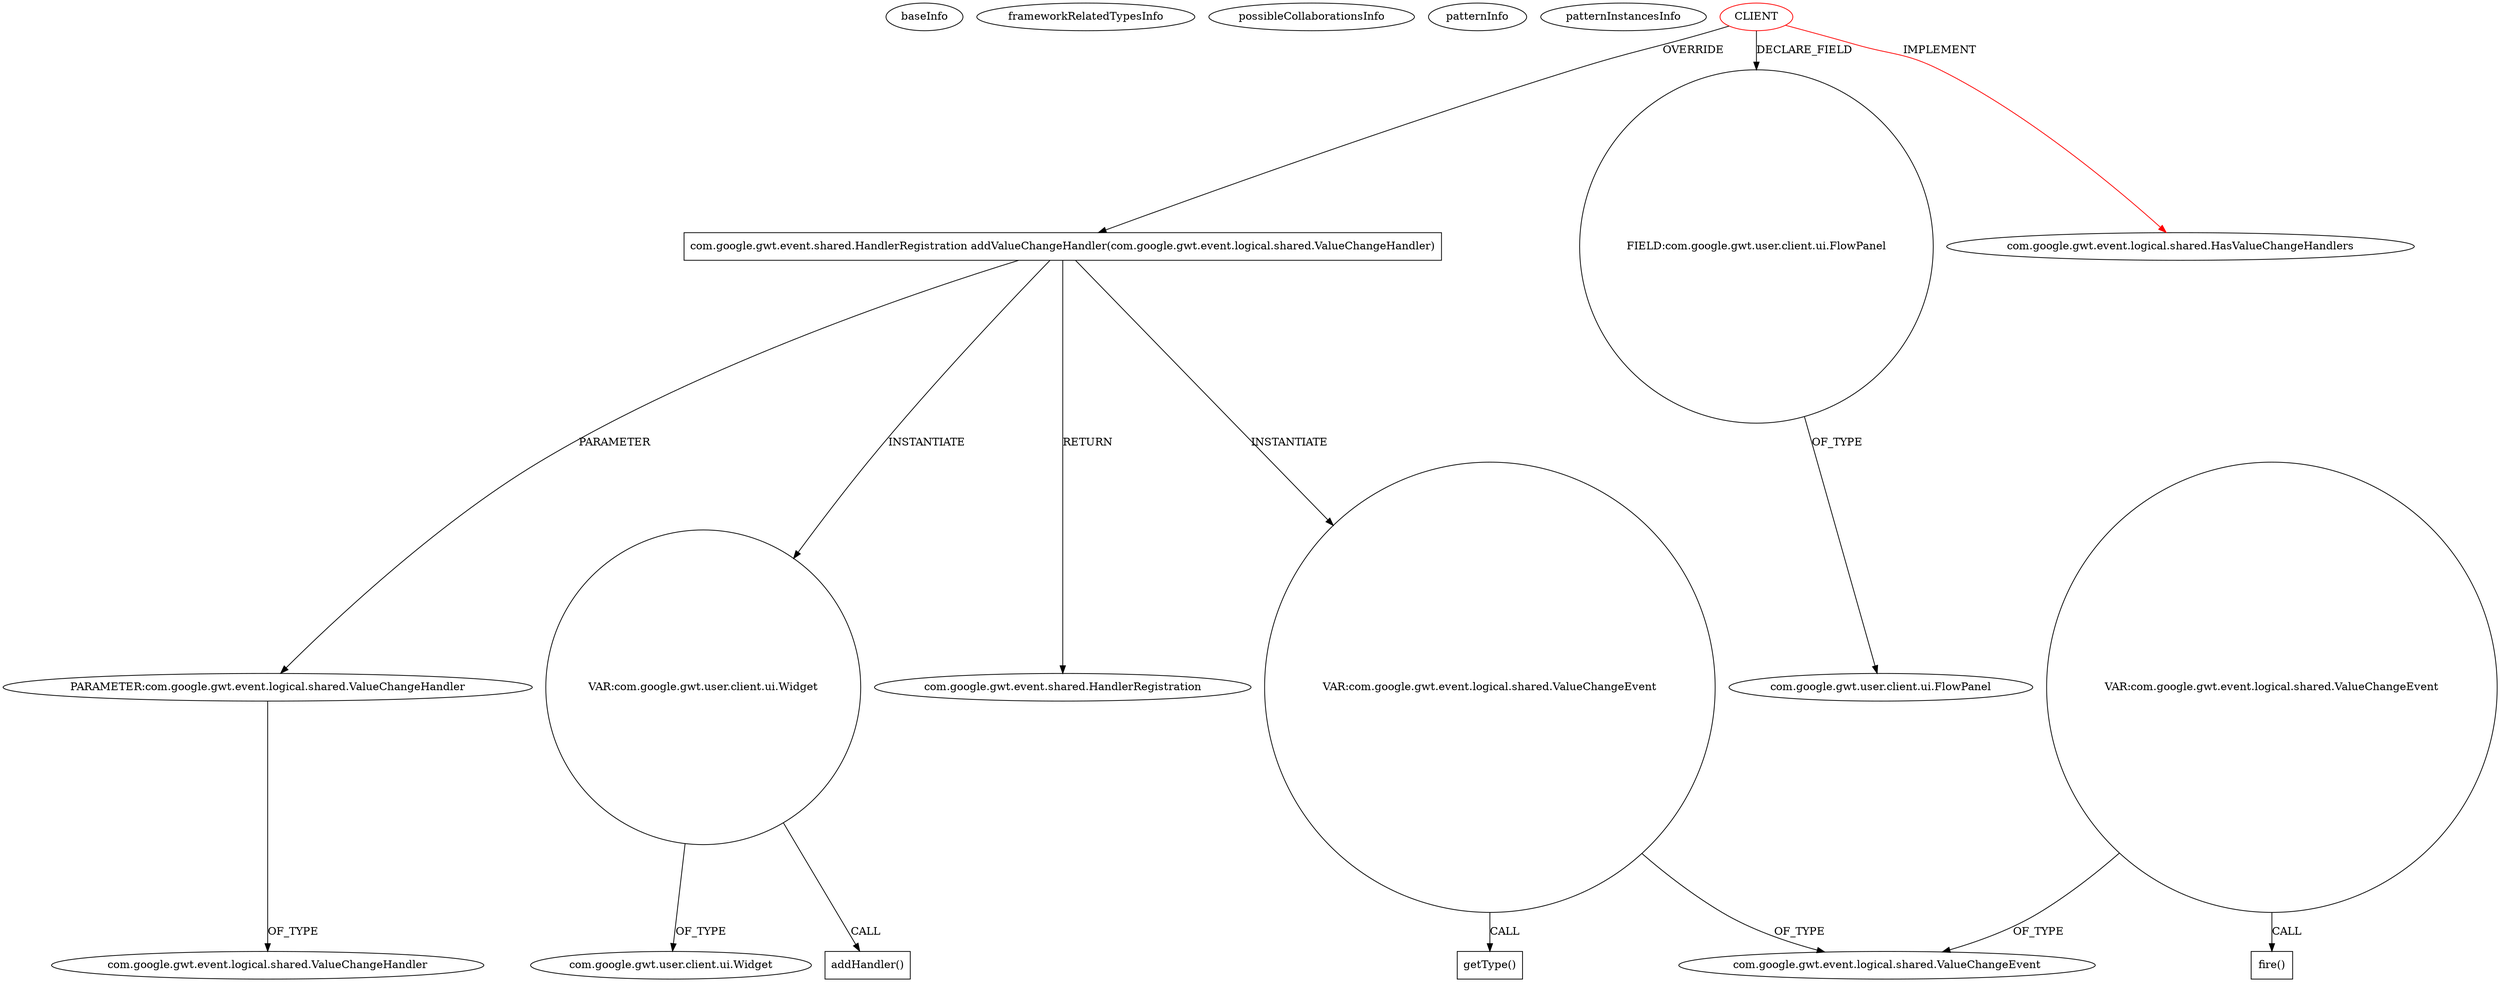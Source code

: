 digraph {
baseInfo[graphId=392,category="pattern",isAnonymous=false,possibleRelation=false]
frameworkRelatedTypesInfo[0="com.google.gwt.event.logical.shared.HasValueChangeHandlers"]
possibleCollaborationsInfo[]
patternInfo[frequency=2.0,patternRootClient=0]
patternInstancesInfo[0="lambourg-WebGallery~/lambourg-WebGallery/WebGallery-master/client/src/com/lambourg/webgallery/client/pictureview/SidePanel.java~SidePanel~3572",1="nextinterfaces-next~/nextinterfaces-next/next-master/src/next/i/view/widgets/XPicker.java~XPicker~4223"]
37[label="com.google.gwt.event.logical.shared.ValueChangeEvent",vertexType="FRAMEWORK_CLASS_TYPE",isFrameworkType=false]
35[label="VAR:com.google.gwt.event.logical.shared.ValueChangeEvent",vertexType="VARIABLE_EXPRESION",isFrameworkType=false,shape=circle]
36[label="getType()",vertexType="INSIDE_CALL",isFrameworkType=false,shape=box]
141[label="VAR:com.google.gwt.event.logical.shared.ValueChangeEvent",vertexType="VARIABLE_EXPRESION",isFrameworkType=false,shape=circle]
28[label="com.google.gwt.event.shared.HandlerRegistration addValueChangeHandler(com.google.gwt.event.logical.shared.ValueChangeHandler)",vertexType="OVERRIDING_METHOD_DECLARATION",isFrameworkType=false,shape=box]
0[label="CLIENT",vertexType="ROOT_CLIENT_CLASS_DECLARATION",isFrameworkType=false,color=red]
30[label="PARAMETER:com.google.gwt.event.logical.shared.ValueChangeHandler",vertexType="PARAMETER_DECLARATION",isFrameworkType=false]
7[label="FIELD:com.google.gwt.user.client.ui.FlowPanel",vertexType="FIELD_DECLARATION",isFrameworkType=false,shape=circle]
31[label="com.google.gwt.event.logical.shared.ValueChangeHandler",vertexType="FRAMEWORK_INTERFACE_TYPE",isFrameworkType=false]
8[label="com.google.gwt.user.client.ui.FlowPanel",vertexType="FRAMEWORK_CLASS_TYPE",isFrameworkType=false]
32[label="VAR:com.google.gwt.user.client.ui.Widget",vertexType="VARIABLE_EXPRESION",isFrameworkType=false,shape=circle]
33[label="addHandler()",vertexType="INSIDE_CALL",isFrameworkType=false,shape=box]
2[label="com.google.gwt.event.logical.shared.HasValueChangeHandlers",vertexType="FRAMEWORK_INTERFACE_TYPE",isFrameworkType=false]
29[label="com.google.gwt.event.shared.HandlerRegistration",vertexType="FRAMEWORK_INTERFACE_TYPE",isFrameworkType=false]
142[label="fire()",vertexType="INSIDE_CALL",isFrameworkType=false,shape=box]
34[label="com.google.gwt.user.client.ui.Widget",vertexType="FRAMEWORK_CLASS_TYPE",isFrameworkType=false]
141->37[label="OF_TYPE"]
0->2[label="IMPLEMENT",color=red]
0->7[label="DECLARE_FIELD"]
141->142[label="CALL"]
7->8[label="OF_TYPE"]
0->28[label="OVERRIDE"]
28->32[label="INSTANTIATE"]
35->37[label="OF_TYPE"]
35->36[label="CALL"]
28->29[label="RETURN"]
28->30[label="PARAMETER"]
30->31[label="OF_TYPE"]
32->33[label="CALL"]
28->35[label="INSTANTIATE"]
32->34[label="OF_TYPE"]
}
